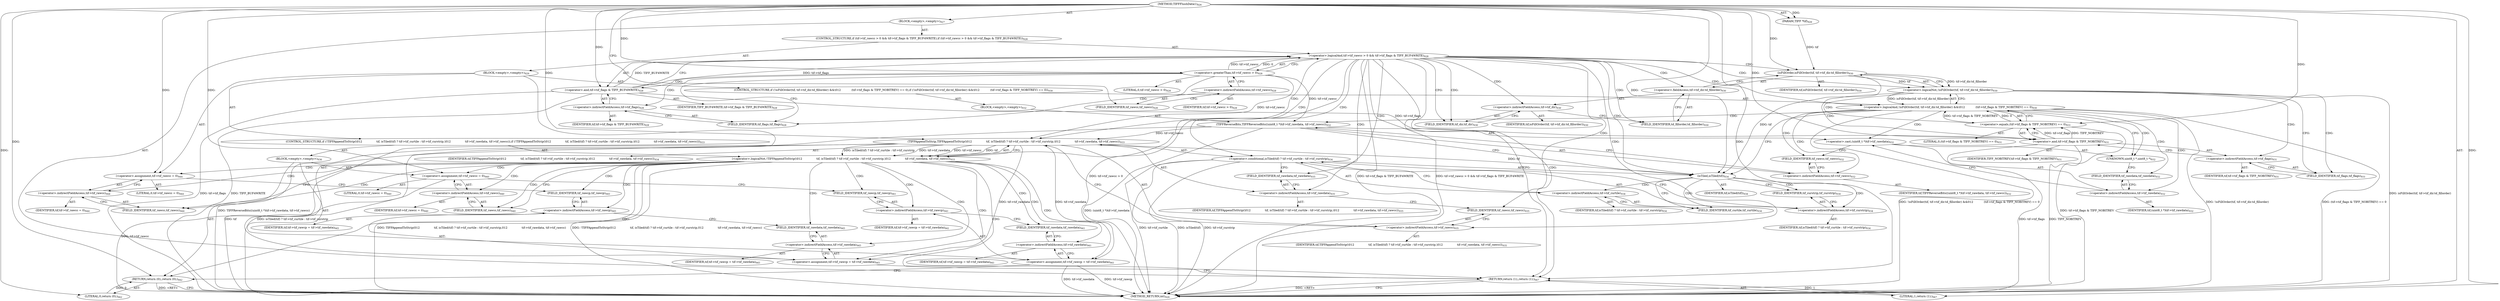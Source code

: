 digraph "TIFFFlushData1" {  
"33040" [label = <(METHOD,TIFFFlushData1)<SUB>926</SUB>> ]
"33041" [label = <(PARAM,TIFF *tif)<SUB>926</SUB>> ]
"33042" [label = <(BLOCK,&lt;empty&gt;,&lt;empty&gt;)<SUB>927</SUB>> ]
"33043" [label = <(CONTROL_STRUCTURE,if (tif-&gt;tif_rawcc &gt; 0 &amp;&amp; tif-&gt;tif_flags &amp; TIFF_BUF4WRITE),if (tif-&gt;tif_rawcc &gt; 0 &amp;&amp; tif-&gt;tif_flags &amp; TIFF_BUF4WRITE))<SUB>928</SUB>> ]
"33044" [label = <(&lt;operator&gt;.logicalAnd,tif-&gt;tif_rawcc &gt; 0 &amp;&amp; tif-&gt;tif_flags &amp; TIFF_BUF4WRITE)<SUB>928</SUB>> ]
"33045" [label = <(&lt;operator&gt;.greaterThan,tif-&gt;tif_rawcc &gt; 0)<SUB>928</SUB>> ]
"33046" [label = <(&lt;operator&gt;.indirectFieldAccess,tif-&gt;tif_rawcc)<SUB>928</SUB>> ]
"33047" [label = <(IDENTIFIER,tif,tif-&gt;tif_rawcc &gt; 0)<SUB>928</SUB>> ]
"33048" [label = <(FIELD_IDENTIFIER,tif_rawcc,tif_rawcc)<SUB>928</SUB>> ]
"33049" [label = <(LITERAL,0,tif-&gt;tif_rawcc &gt; 0)<SUB>928</SUB>> ]
"33050" [label = <(&lt;operator&gt;.and,tif-&gt;tif_flags &amp; TIFF_BUF4WRITE)<SUB>928</SUB>> ]
"33051" [label = <(&lt;operator&gt;.indirectFieldAccess,tif-&gt;tif_flags)<SUB>928</SUB>> ]
"33052" [label = <(IDENTIFIER,tif,tif-&gt;tif_flags &amp; TIFF_BUF4WRITE)<SUB>928</SUB>> ]
"33053" [label = <(FIELD_IDENTIFIER,tif_flags,tif_flags)<SUB>928</SUB>> ]
"33054" [label = <(IDENTIFIER,TIFF_BUF4WRITE,tif-&gt;tif_flags &amp; TIFF_BUF4WRITE)<SUB>928</SUB>> ]
"33055" [label = <(BLOCK,&lt;empty&gt;,&lt;empty&gt;)<SUB>929</SUB>> ]
"33056" [label = <(CONTROL_STRUCTURE,if (!isFillOrder(tif, tif-&gt;tif_dir.td_fillorder) &amp;&amp;\012            (tif-&gt;tif_flags &amp; TIFF_NOBITREV) == 0),if (!isFillOrder(tif, tif-&gt;tif_dir.td_fillorder) &amp;&amp;\012            (tif-&gt;tif_flags &amp; TIFF_NOBITREV) == 0))<SUB>930</SUB>> ]
"33057" [label = <(&lt;operator&gt;.logicalAnd,!isFillOrder(tif, tif-&gt;tif_dir.td_fillorder) &amp;&amp;\012            (tif-&gt;tif_flags &amp; TIFF_NOBITREV) == 0)<SUB>930</SUB>> ]
"33058" [label = <(&lt;operator&gt;.logicalNot,!isFillOrder(tif, tif-&gt;tif_dir.td_fillorder))<SUB>930</SUB>> ]
"33059" [label = <(isFillOrder,isFillOrder(tif, tif-&gt;tif_dir.td_fillorder))<SUB>930</SUB>> ]
"33060" [label = <(IDENTIFIER,tif,isFillOrder(tif, tif-&gt;tif_dir.td_fillorder))<SUB>930</SUB>> ]
"33061" [label = <(&lt;operator&gt;.fieldAccess,tif-&gt;tif_dir.td_fillorder)<SUB>930</SUB>> ]
"33062" [label = <(&lt;operator&gt;.indirectFieldAccess,tif-&gt;tif_dir)<SUB>930</SUB>> ]
"33063" [label = <(IDENTIFIER,tif,isFillOrder(tif, tif-&gt;tif_dir.td_fillorder))<SUB>930</SUB>> ]
"33064" [label = <(FIELD_IDENTIFIER,tif_dir,tif_dir)<SUB>930</SUB>> ]
"33065" [label = <(FIELD_IDENTIFIER,td_fillorder,td_fillorder)<SUB>930</SUB>> ]
"33066" [label = <(&lt;operator&gt;.equals,(tif-&gt;tif_flags &amp; TIFF_NOBITREV) == 0)<SUB>931</SUB>> ]
"33067" [label = <(&lt;operator&gt;.and,tif-&gt;tif_flags &amp; TIFF_NOBITREV)<SUB>931</SUB>> ]
"33068" [label = <(&lt;operator&gt;.indirectFieldAccess,tif-&gt;tif_flags)<SUB>931</SUB>> ]
"33069" [label = <(IDENTIFIER,tif,tif-&gt;tif_flags &amp; TIFF_NOBITREV)<SUB>931</SUB>> ]
"33070" [label = <(FIELD_IDENTIFIER,tif_flags,tif_flags)<SUB>931</SUB>> ]
"33071" [label = <(IDENTIFIER,TIFF_NOBITREV,tif-&gt;tif_flags &amp; TIFF_NOBITREV)<SUB>931</SUB>> ]
"33072" [label = <(LITERAL,0,(tif-&gt;tif_flags &amp; TIFF_NOBITREV) == 0)<SUB>931</SUB>> ]
"33073" [label = <(BLOCK,&lt;empty&gt;,&lt;empty&gt;)<SUB>932</SUB>> ]
"33074" [label = <(TIFFReverseBits,TIFFReverseBits((uint8_t *)tif-&gt;tif_rawdata, tif-&gt;tif_rawcc))<SUB>932</SUB>> ]
"33075" [label = <(&lt;operator&gt;.cast,(uint8_t *)tif-&gt;tif_rawdata)<SUB>932</SUB>> ]
"33076" [label = <(UNKNOWN,uint8_t *,uint8_t *)<SUB>932</SUB>> ]
"33077" [label = <(&lt;operator&gt;.indirectFieldAccess,tif-&gt;tif_rawdata)<SUB>932</SUB>> ]
"33078" [label = <(IDENTIFIER,tif,(uint8_t *)tif-&gt;tif_rawdata)<SUB>932</SUB>> ]
"33079" [label = <(FIELD_IDENTIFIER,tif_rawdata,tif_rawdata)<SUB>932</SUB>> ]
"33080" [label = <(&lt;operator&gt;.indirectFieldAccess,tif-&gt;tif_rawcc)<SUB>932</SUB>> ]
"33081" [label = <(IDENTIFIER,tif,TIFFReverseBits((uint8_t *)tif-&gt;tif_rawdata, tif-&gt;tif_rawcc))<SUB>932</SUB>> ]
"33082" [label = <(FIELD_IDENTIFIER,tif_rawcc,tif_rawcc)<SUB>932</SUB>> ]
"33083" [label = <(CONTROL_STRUCTURE,if (!TIFFAppendToStrip(\012                tif, isTiled(tif) ? tif-&gt;tif_curtile : tif-&gt;tif_curstrip,\012                tif-&gt;tif_rawdata, tif-&gt;tif_rawcc)),if (!TIFFAppendToStrip(\012                tif, isTiled(tif) ? tif-&gt;tif_curtile : tif-&gt;tif_curstrip,\012                tif-&gt;tif_rawdata, tif-&gt;tif_rawcc)))<SUB>933</SUB>> ]
"33084" [label = <(&lt;operator&gt;.logicalNot,!TIFFAppendToStrip(\012                tif, isTiled(tif) ? tif-&gt;tif_curtile : tif-&gt;tif_curstrip,\012                tif-&gt;tif_rawdata, tif-&gt;tif_rawcc))<SUB>933</SUB>> ]
"33085" [label = <(TIFFAppendToStrip,TIFFAppendToStrip(\012                tif, isTiled(tif) ? tif-&gt;tif_curtile : tif-&gt;tif_curstrip,\012                tif-&gt;tif_rawdata, tif-&gt;tif_rawcc))<SUB>933</SUB>> ]
"33086" [label = <(IDENTIFIER,tif,TIFFAppendToStrip(\012                tif, isTiled(tif) ? tif-&gt;tif_curtile : tif-&gt;tif_curstrip,\012                tif-&gt;tif_rawdata, tif-&gt;tif_rawcc))<SUB>934</SUB>> ]
"33087" [label = <(&lt;operator&gt;.conditional,isTiled(tif) ? tif-&gt;tif_curtile : tif-&gt;tif_curstrip)<SUB>934</SUB>> ]
"33088" [label = <(isTiled,isTiled(tif))<SUB>934</SUB>> ]
"33089" [label = <(IDENTIFIER,tif,isTiled(tif))<SUB>934</SUB>> ]
"33090" [label = <(&lt;operator&gt;.indirectFieldAccess,tif-&gt;tif_curtile)<SUB>934</SUB>> ]
"33091" [label = <(IDENTIFIER,tif,isTiled(tif) ? tif-&gt;tif_curtile : tif-&gt;tif_curstrip)<SUB>934</SUB>> ]
"33092" [label = <(FIELD_IDENTIFIER,tif_curtile,tif_curtile)<SUB>934</SUB>> ]
"33093" [label = <(&lt;operator&gt;.indirectFieldAccess,tif-&gt;tif_curstrip)<SUB>934</SUB>> ]
"33094" [label = <(IDENTIFIER,tif,isTiled(tif) ? tif-&gt;tif_curtile : tif-&gt;tif_curstrip)<SUB>934</SUB>> ]
"33095" [label = <(FIELD_IDENTIFIER,tif_curstrip,tif_curstrip)<SUB>934</SUB>> ]
"33096" [label = <(&lt;operator&gt;.indirectFieldAccess,tif-&gt;tif_rawdata)<SUB>935</SUB>> ]
"33097" [label = <(IDENTIFIER,tif,TIFFAppendToStrip(\012                tif, isTiled(tif) ? tif-&gt;tif_curtile : tif-&gt;tif_curstrip,\012                tif-&gt;tif_rawdata, tif-&gt;tif_rawcc))<SUB>935</SUB>> ]
"33098" [label = <(FIELD_IDENTIFIER,tif_rawdata,tif_rawdata)<SUB>935</SUB>> ]
"33099" [label = <(&lt;operator&gt;.indirectFieldAccess,tif-&gt;tif_rawcc)<SUB>935</SUB>> ]
"33100" [label = <(IDENTIFIER,tif,TIFFAppendToStrip(\012                tif, isTiled(tif) ? tif-&gt;tif_curtile : tif-&gt;tif_curstrip,\012                tif-&gt;tif_rawdata, tif-&gt;tif_rawcc))<SUB>935</SUB>> ]
"33101" [label = <(FIELD_IDENTIFIER,tif_rawcc,tif_rawcc)<SUB>935</SUB>> ]
"33102" [label = <(BLOCK,&lt;empty&gt;,&lt;empty&gt;)<SUB>936</SUB>> ]
"33103" [label = <(&lt;operator&gt;.assignment,tif-&gt;tif_rawcc = 0)<SUB>940</SUB>> ]
"33104" [label = <(&lt;operator&gt;.indirectFieldAccess,tif-&gt;tif_rawcc)<SUB>940</SUB>> ]
"33105" [label = <(IDENTIFIER,tif,tif-&gt;tif_rawcc = 0)<SUB>940</SUB>> ]
"33106" [label = <(FIELD_IDENTIFIER,tif_rawcc,tif_rawcc)<SUB>940</SUB>> ]
"33107" [label = <(LITERAL,0,tif-&gt;tif_rawcc = 0)<SUB>940</SUB>> ]
"33108" [label = <(&lt;operator&gt;.assignment,tif-&gt;tif_rawcp = tif-&gt;tif_rawdata)<SUB>941</SUB>> ]
"33109" [label = <(&lt;operator&gt;.indirectFieldAccess,tif-&gt;tif_rawcp)<SUB>941</SUB>> ]
"33110" [label = <(IDENTIFIER,tif,tif-&gt;tif_rawcp = tif-&gt;tif_rawdata)<SUB>941</SUB>> ]
"33111" [label = <(FIELD_IDENTIFIER,tif_rawcp,tif_rawcp)<SUB>941</SUB>> ]
"33112" [label = <(&lt;operator&gt;.indirectFieldAccess,tif-&gt;tif_rawdata)<SUB>941</SUB>> ]
"33113" [label = <(IDENTIFIER,tif,tif-&gt;tif_rawcp = tif-&gt;tif_rawdata)<SUB>941</SUB>> ]
"33114" [label = <(FIELD_IDENTIFIER,tif_rawdata,tif_rawdata)<SUB>941</SUB>> ]
"33115" [label = <(RETURN,return (0);,return (0);)<SUB>942</SUB>> ]
"33116" [label = <(LITERAL,0,return (0);)<SUB>942</SUB>> ]
"33117" [label = <(&lt;operator&gt;.assignment,tif-&gt;tif_rawcc = 0)<SUB>944</SUB>> ]
"33118" [label = <(&lt;operator&gt;.indirectFieldAccess,tif-&gt;tif_rawcc)<SUB>944</SUB>> ]
"33119" [label = <(IDENTIFIER,tif,tif-&gt;tif_rawcc = 0)<SUB>944</SUB>> ]
"33120" [label = <(FIELD_IDENTIFIER,tif_rawcc,tif_rawcc)<SUB>944</SUB>> ]
"33121" [label = <(LITERAL,0,tif-&gt;tif_rawcc = 0)<SUB>944</SUB>> ]
"33122" [label = <(&lt;operator&gt;.assignment,tif-&gt;tif_rawcp = tif-&gt;tif_rawdata)<SUB>945</SUB>> ]
"33123" [label = <(&lt;operator&gt;.indirectFieldAccess,tif-&gt;tif_rawcp)<SUB>945</SUB>> ]
"33124" [label = <(IDENTIFIER,tif,tif-&gt;tif_rawcp = tif-&gt;tif_rawdata)<SUB>945</SUB>> ]
"33125" [label = <(FIELD_IDENTIFIER,tif_rawcp,tif_rawcp)<SUB>945</SUB>> ]
"33126" [label = <(&lt;operator&gt;.indirectFieldAccess,tif-&gt;tif_rawdata)<SUB>945</SUB>> ]
"33127" [label = <(IDENTIFIER,tif,tif-&gt;tif_rawcp = tif-&gt;tif_rawdata)<SUB>945</SUB>> ]
"33128" [label = <(FIELD_IDENTIFIER,tif_rawdata,tif_rawdata)<SUB>945</SUB>> ]
"33129" [label = <(RETURN,return (1);,return (1);)<SUB>947</SUB>> ]
"33130" [label = <(LITERAL,1,return (1);)<SUB>947</SUB>> ]
"33131" [label = <(METHOD_RETURN,int)<SUB>926</SUB>> ]
  "33040" -> "33041"  [ label = "AST: "] 
  "33040" -> "33042"  [ label = "AST: "] 
  "33040" -> "33131"  [ label = "AST: "] 
  "33042" -> "33043"  [ label = "AST: "] 
  "33042" -> "33129"  [ label = "AST: "] 
  "33043" -> "33044"  [ label = "AST: "] 
  "33043" -> "33055"  [ label = "AST: "] 
  "33044" -> "33045"  [ label = "AST: "] 
  "33044" -> "33050"  [ label = "AST: "] 
  "33045" -> "33046"  [ label = "AST: "] 
  "33045" -> "33049"  [ label = "AST: "] 
  "33046" -> "33047"  [ label = "AST: "] 
  "33046" -> "33048"  [ label = "AST: "] 
  "33050" -> "33051"  [ label = "AST: "] 
  "33050" -> "33054"  [ label = "AST: "] 
  "33051" -> "33052"  [ label = "AST: "] 
  "33051" -> "33053"  [ label = "AST: "] 
  "33055" -> "33056"  [ label = "AST: "] 
  "33055" -> "33083"  [ label = "AST: "] 
  "33055" -> "33117"  [ label = "AST: "] 
  "33055" -> "33122"  [ label = "AST: "] 
  "33056" -> "33057"  [ label = "AST: "] 
  "33056" -> "33073"  [ label = "AST: "] 
  "33057" -> "33058"  [ label = "AST: "] 
  "33057" -> "33066"  [ label = "AST: "] 
  "33058" -> "33059"  [ label = "AST: "] 
  "33059" -> "33060"  [ label = "AST: "] 
  "33059" -> "33061"  [ label = "AST: "] 
  "33061" -> "33062"  [ label = "AST: "] 
  "33061" -> "33065"  [ label = "AST: "] 
  "33062" -> "33063"  [ label = "AST: "] 
  "33062" -> "33064"  [ label = "AST: "] 
  "33066" -> "33067"  [ label = "AST: "] 
  "33066" -> "33072"  [ label = "AST: "] 
  "33067" -> "33068"  [ label = "AST: "] 
  "33067" -> "33071"  [ label = "AST: "] 
  "33068" -> "33069"  [ label = "AST: "] 
  "33068" -> "33070"  [ label = "AST: "] 
  "33073" -> "33074"  [ label = "AST: "] 
  "33074" -> "33075"  [ label = "AST: "] 
  "33074" -> "33080"  [ label = "AST: "] 
  "33075" -> "33076"  [ label = "AST: "] 
  "33075" -> "33077"  [ label = "AST: "] 
  "33077" -> "33078"  [ label = "AST: "] 
  "33077" -> "33079"  [ label = "AST: "] 
  "33080" -> "33081"  [ label = "AST: "] 
  "33080" -> "33082"  [ label = "AST: "] 
  "33083" -> "33084"  [ label = "AST: "] 
  "33083" -> "33102"  [ label = "AST: "] 
  "33084" -> "33085"  [ label = "AST: "] 
  "33085" -> "33086"  [ label = "AST: "] 
  "33085" -> "33087"  [ label = "AST: "] 
  "33085" -> "33096"  [ label = "AST: "] 
  "33085" -> "33099"  [ label = "AST: "] 
  "33087" -> "33088"  [ label = "AST: "] 
  "33087" -> "33090"  [ label = "AST: "] 
  "33087" -> "33093"  [ label = "AST: "] 
  "33088" -> "33089"  [ label = "AST: "] 
  "33090" -> "33091"  [ label = "AST: "] 
  "33090" -> "33092"  [ label = "AST: "] 
  "33093" -> "33094"  [ label = "AST: "] 
  "33093" -> "33095"  [ label = "AST: "] 
  "33096" -> "33097"  [ label = "AST: "] 
  "33096" -> "33098"  [ label = "AST: "] 
  "33099" -> "33100"  [ label = "AST: "] 
  "33099" -> "33101"  [ label = "AST: "] 
  "33102" -> "33103"  [ label = "AST: "] 
  "33102" -> "33108"  [ label = "AST: "] 
  "33102" -> "33115"  [ label = "AST: "] 
  "33103" -> "33104"  [ label = "AST: "] 
  "33103" -> "33107"  [ label = "AST: "] 
  "33104" -> "33105"  [ label = "AST: "] 
  "33104" -> "33106"  [ label = "AST: "] 
  "33108" -> "33109"  [ label = "AST: "] 
  "33108" -> "33112"  [ label = "AST: "] 
  "33109" -> "33110"  [ label = "AST: "] 
  "33109" -> "33111"  [ label = "AST: "] 
  "33112" -> "33113"  [ label = "AST: "] 
  "33112" -> "33114"  [ label = "AST: "] 
  "33115" -> "33116"  [ label = "AST: "] 
  "33117" -> "33118"  [ label = "AST: "] 
  "33117" -> "33121"  [ label = "AST: "] 
  "33118" -> "33119"  [ label = "AST: "] 
  "33118" -> "33120"  [ label = "AST: "] 
  "33122" -> "33123"  [ label = "AST: "] 
  "33122" -> "33126"  [ label = "AST: "] 
  "33123" -> "33124"  [ label = "AST: "] 
  "33123" -> "33125"  [ label = "AST: "] 
  "33126" -> "33127"  [ label = "AST: "] 
  "33126" -> "33128"  [ label = "AST: "] 
  "33129" -> "33130"  [ label = "AST: "] 
  "33129" -> "33131"  [ label = "CFG: "] 
  "33044" -> "33064"  [ label = "CFG: "] 
  "33044" -> "33129"  [ label = "CFG: "] 
  "33045" -> "33044"  [ label = "CFG: "] 
  "33045" -> "33053"  [ label = "CFG: "] 
  "33050" -> "33044"  [ label = "CFG: "] 
  "33117" -> "33125"  [ label = "CFG: "] 
  "33122" -> "33129"  [ label = "CFG: "] 
  "33046" -> "33045"  [ label = "CFG: "] 
  "33051" -> "33050"  [ label = "CFG: "] 
  "33057" -> "33076"  [ label = "CFG: "] 
  "33057" -> "33088"  [ label = "CFG: "] 
  "33084" -> "33106"  [ label = "CFG: "] 
  "33084" -> "33120"  [ label = "CFG: "] 
  "33118" -> "33117"  [ label = "CFG: "] 
  "33123" -> "33128"  [ label = "CFG: "] 
  "33126" -> "33122"  [ label = "CFG: "] 
  "33048" -> "33046"  [ label = "CFG: "] 
  "33053" -> "33051"  [ label = "CFG: "] 
  "33058" -> "33057"  [ label = "CFG: "] 
  "33058" -> "33070"  [ label = "CFG: "] 
  "33066" -> "33057"  [ label = "CFG: "] 
  "33074" -> "33088"  [ label = "CFG: "] 
  "33085" -> "33084"  [ label = "CFG: "] 
  "33103" -> "33111"  [ label = "CFG: "] 
  "33108" -> "33115"  [ label = "CFG: "] 
  "33115" -> "33131"  [ label = "CFG: "] 
  "33120" -> "33118"  [ label = "CFG: "] 
  "33125" -> "33123"  [ label = "CFG: "] 
  "33128" -> "33126"  [ label = "CFG: "] 
  "33059" -> "33058"  [ label = "CFG: "] 
  "33067" -> "33066"  [ label = "CFG: "] 
  "33075" -> "33082"  [ label = "CFG: "] 
  "33080" -> "33074"  [ label = "CFG: "] 
  "33087" -> "33098"  [ label = "CFG: "] 
  "33096" -> "33101"  [ label = "CFG: "] 
  "33099" -> "33085"  [ label = "CFG: "] 
  "33104" -> "33103"  [ label = "CFG: "] 
  "33109" -> "33114"  [ label = "CFG: "] 
  "33112" -> "33108"  [ label = "CFG: "] 
  "33061" -> "33059"  [ label = "CFG: "] 
  "33068" -> "33067"  [ label = "CFG: "] 
  "33076" -> "33079"  [ label = "CFG: "] 
  "33077" -> "33075"  [ label = "CFG: "] 
  "33082" -> "33080"  [ label = "CFG: "] 
  "33088" -> "33092"  [ label = "CFG: "] 
  "33088" -> "33095"  [ label = "CFG: "] 
  "33090" -> "33087"  [ label = "CFG: "] 
  "33093" -> "33087"  [ label = "CFG: "] 
  "33098" -> "33096"  [ label = "CFG: "] 
  "33101" -> "33099"  [ label = "CFG: "] 
  "33106" -> "33104"  [ label = "CFG: "] 
  "33111" -> "33109"  [ label = "CFG: "] 
  "33114" -> "33112"  [ label = "CFG: "] 
  "33062" -> "33065"  [ label = "CFG: "] 
  "33065" -> "33061"  [ label = "CFG: "] 
  "33070" -> "33068"  [ label = "CFG: "] 
  "33079" -> "33077"  [ label = "CFG: "] 
  "33092" -> "33090"  [ label = "CFG: "] 
  "33095" -> "33093"  [ label = "CFG: "] 
  "33064" -> "33062"  [ label = "CFG: "] 
  "33040" -> "33048"  [ label = "CFG: "] 
  "33115" -> "33131"  [ label = "DDG: &lt;RET&gt;"] 
  "33129" -> "33131"  [ label = "DDG: &lt;RET&gt;"] 
  "33044" -> "33131"  [ label = "DDG: tif-&gt;tif_rawcc &gt; 0"] 
  "33050" -> "33131"  [ label = "DDG: tif-&gt;tif_flags"] 
  "33044" -> "33131"  [ label = "DDG: tif-&gt;tif_flags &amp; TIFF_BUF4WRITE"] 
  "33044" -> "33131"  [ label = "DDG: tif-&gt;tif_rawcc &gt; 0 &amp;&amp; tif-&gt;tif_flags &amp; TIFF_BUF4WRITE"] 
  "33058" -> "33131"  [ label = "DDG: isFillOrder(tif, tif-&gt;tif_dir.td_fillorder)"] 
  "33057" -> "33131"  [ label = "DDG: !isFillOrder(tif, tif-&gt;tif_dir.td_fillorder)"] 
  "33067" -> "33131"  [ label = "DDG: tif-&gt;tif_flags"] 
  "33066" -> "33131"  [ label = "DDG: tif-&gt;tif_flags &amp; TIFF_NOBITREV"] 
  "33057" -> "33131"  [ label = "DDG: (tif-&gt;tif_flags &amp; TIFF_NOBITREV) == 0"] 
  "33057" -> "33131"  [ label = "DDG: !isFillOrder(tif, tif-&gt;tif_dir.td_fillorder) &amp;&amp;\012            (tif-&gt;tif_flags &amp; TIFF_NOBITREV) == 0"] 
  "33074" -> "33131"  [ label = "DDG: (uint8_t *)tif-&gt;tif_rawdata"] 
  "33074" -> "33131"  [ label = "DDG: TIFFReverseBits((uint8_t *)tif-&gt;tif_rawdata, tif-&gt;tif_rawcc)"] 
  "33085" -> "33131"  [ label = "DDG: tif"] 
  "33087" -> "33131"  [ label = "DDG: isTiled(tif)"] 
  "33087" -> "33131"  [ label = "DDG: tif-&gt;tif_curstrip"] 
  "33087" -> "33131"  [ label = "DDG: tif-&gt;tif_curtile"] 
  "33085" -> "33131"  [ label = "DDG: isTiled(tif) ? tif-&gt;tif_curtile : tif-&gt;tif_curstrip"] 
  "33084" -> "33131"  [ label = "DDG: TIFFAppendToStrip(\012                tif, isTiled(tif) ? tif-&gt;tif_curtile : tif-&gt;tif_curstrip,\012                tif-&gt;tif_rawdata, tif-&gt;tif_rawcc)"] 
  "33084" -> "33131"  [ label = "DDG: !TIFFAppendToStrip(\012                tif, isTiled(tif) ? tif-&gt;tif_curtile : tif-&gt;tif_curstrip,\012                tif-&gt;tif_rawdata, tif-&gt;tif_rawcc)"] 
  "33103" -> "33131"  [ label = "DDG: tif-&gt;tif_rawcc"] 
  "33108" -> "33131"  [ label = "DDG: tif-&gt;tif_rawcp"] 
  "33108" -> "33131"  [ label = "DDG: tif-&gt;tif_rawdata"] 
  "33067" -> "33131"  [ label = "DDG: TIFF_NOBITREV"] 
  "33050" -> "33131"  [ label = "DDG: TIFF_BUF4WRITE"] 
  "33040" -> "33041"  [ label = "DDG: "] 
  "33130" -> "33129"  [ label = "DDG: 1"] 
  "33040" -> "33129"  [ label = "DDG: "] 
  "33040" -> "33130"  [ label = "DDG: "] 
  "33045" -> "33044"  [ label = "DDG: tif-&gt;tif_rawcc"] 
  "33045" -> "33044"  [ label = "DDG: 0"] 
  "33050" -> "33044"  [ label = "DDG: tif-&gt;tif_flags"] 
  "33050" -> "33044"  [ label = "DDG: TIFF_BUF4WRITE"] 
  "33040" -> "33117"  [ label = "DDG: "] 
  "33085" -> "33122"  [ label = "DDG: tif-&gt;tif_rawdata"] 
  "33040" -> "33045"  [ label = "DDG: "] 
  "33040" -> "33050"  [ label = "DDG: "] 
  "33058" -> "33057"  [ label = "DDG: isFillOrder(tif, tif-&gt;tif_dir.td_fillorder)"] 
  "33066" -> "33057"  [ label = "DDG: tif-&gt;tif_flags &amp; TIFF_NOBITREV"] 
  "33066" -> "33057"  [ label = "DDG: 0"] 
  "33085" -> "33084"  [ label = "DDG: tif"] 
  "33085" -> "33084"  [ label = "DDG: isTiled(tif) ? tif-&gt;tif_curtile : tif-&gt;tif_curstrip"] 
  "33085" -> "33084"  [ label = "DDG: tif-&gt;tif_rawdata"] 
  "33085" -> "33084"  [ label = "DDG: tif-&gt;tif_rawcc"] 
  "33040" -> "33103"  [ label = "DDG: "] 
  "33085" -> "33108"  [ label = "DDG: tif-&gt;tif_rawdata"] 
  "33116" -> "33115"  [ label = "DDG: 0"] 
  "33040" -> "33115"  [ label = "DDG: "] 
  "33059" -> "33058"  [ label = "DDG: tif"] 
  "33059" -> "33058"  [ label = "DDG: tif-&gt;tif_dir.td_fillorder"] 
  "33067" -> "33066"  [ label = "DDG: tif-&gt;tif_flags"] 
  "33067" -> "33066"  [ label = "DDG: TIFF_NOBITREV"] 
  "33040" -> "33066"  [ label = "DDG: "] 
  "33045" -> "33074"  [ label = "DDG: tif-&gt;tif_rawcc"] 
  "33088" -> "33085"  [ label = "DDG: tif"] 
  "33040" -> "33085"  [ label = "DDG: "] 
  "33045" -> "33085"  [ label = "DDG: tif-&gt;tif_rawcc"] 
  "33074" -> "33085"  [ label = "DDG: tif-&gt;tif_rawcc"] 
  "33040" -> "33116"  [ label = "DDG: "] 
  "33041" -> "33059"  [ label = "DDG: tif"] 
  "33040" -> "33059"  [ label = "DDG: "] 
  "33050" -> "33067"  [ label = "DDG: tif-&gt;tif_flags"] 
  "33040" -> "33067"  [ label = "DDG: "] 
  "33059" -> "33088"  [ label = "DDG: tif"] 
  "33040" -> "33088"  [ label = "DDG: "] 
  "33044" -> "33057"  [ label = "CDG: "] 
  "33044" -> "33062"  [ label = "CDG: "] 
  "33044" -> "33129"  [ label = "CDG: "] 
  "33044" -> "33084"  [ label = "CDG: "] 
  "33044" -> "33101"  [ label = "CDG: "] 
  "33044" -> "33099"  [ label = "CDG: "] 
  "33044" -> "33065"  [ label = "CDG: "] 
  "33044" -> "33061"  [ label = "CDG: "] 
  "33044" -> "33098"  [ label = "CDG: "] 
  "33044" -> "33059"  [ label = "CDG: "] 
  "33044" -> "33085"  [ label = "CDG: "] 
  "33044" -> "33058"  [ label = "CDG: "] 
  "33044" -> "33096"  [ label = "CDG: "] 
  "33044" -> "33064"  [ label = "CDG: "] 
  "33044" -> "33088"  [ label = "CDG: "] 
  "33044" -> "33087"  [ label = "CDG: "] 
  "33045" -> "33053"  [ label = "CDG: "] 
  "33045" -> "33050"  [ label = "CDG: "] 
  "33045" -> "33051"  [ label = "CDG: "] 
  "33057" -> "33082"  [ label = "CDG: "] 
  "33057" -> "33074"  [ label = "CDG: "] 
  "33057" -> "33080"  [ label = "CDG: "] 
  "33057" -> "33077"  [ label = "CDG: "] 
  "33057" -> "33076"  [ label = "CDG: "] 
  "33057" -> "33079"  [ label = "CDG: "] 
  "33057" -> "33075"  [ label = "CDG: "] 
  "33084" -> "33128"  [ label = "CDG: "] 
  "33084" -> "33114"  [ label = "CDG: "] 
  "33084" -> "33109"  [ label = "CDG: "] 
  "33084" -> "33104"  [ label = "CDG: "] 
  "33084" -> "33118"  [ label = "CDG: "] 
  "33084" -> "33129"  [ label = "CDG: "] 
  "33084" -> "33108"  [ label = "CDG: "] 
  "33084" -> "33112"  [ label = "CDG: "] 
  "33084" -> "33106"  [ label = "CDG: "] 
  "33084" -> "33123"  [ label = "CDG: "] 
  "33084" -> "33103"  [ label = "CDG: "] 
  "33084" -> "33115"  [ label = "CDG: "] 
  "33084" -> "33111"  [ label = "CDG: "] 
  "33084" -> "33125"  [ label = "CDG: "] 
  "33084" -> "33120"  [ label = "CDG: "] 
  "33084" -> "33117"  [ label = "CDG: "] 
  "33084" -> "33122"  [ label = "CDG: "] 
  "33084" -> "33126"  [ label = "CDG: "] 
  "33058" -> "33067"  [ label = "CDG: "] 
  "33058" -> "33066"  [ label = "CDG: "] 
  "33058" -> "33068"  [ label = "CDG: "] 
  "33058" -> "33070"  [ label = "CDG: "] 
  "33088" -> "33093"  [ label = "CDG: "] 
  "33088" -> "33090"  [ label = "CDG: "] 
  "33088" -> "33095"  [ label = "CDG: "] 
  "33088" -> "33092"  [ label = "CDG: "] 
}
